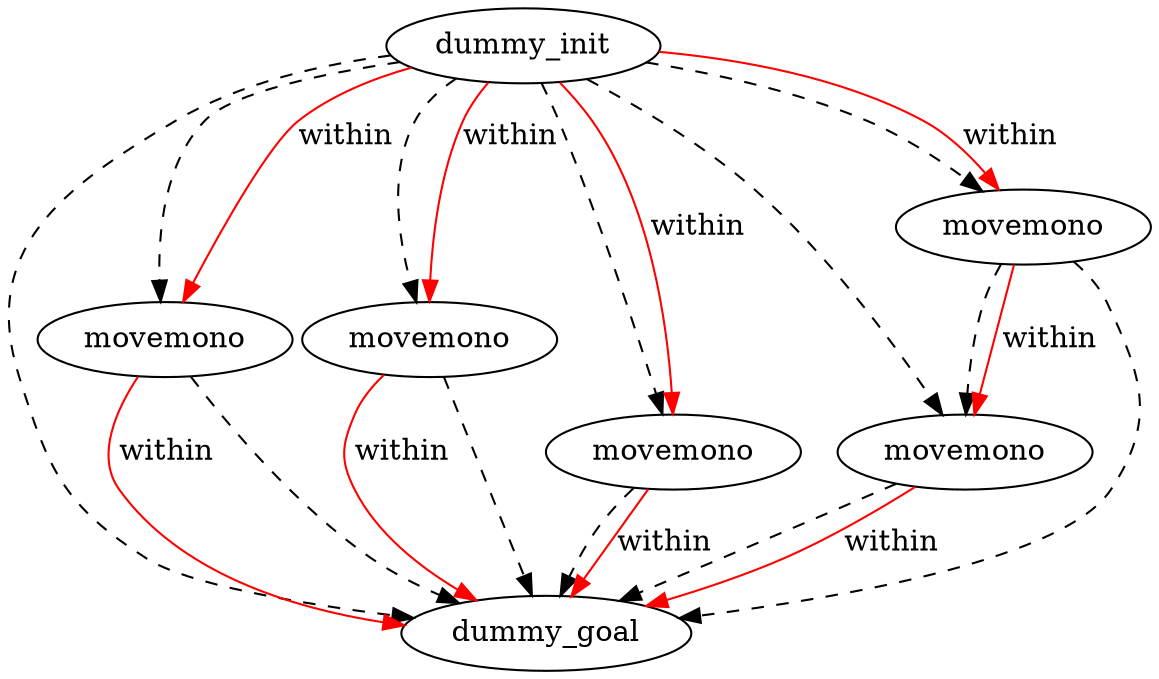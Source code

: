 digraph {
	"d9c9cfe5-56fa-50c9-626d-df7a4f3dc21c" [label=dummy_init]
	"414c2daf-8b5e-c0e5-dd2a-cf59c2bfe362" [label=dummy_goal]
	"c7b09cf4-c205-54a7-2cf3-7d53b752ed69" [label=movemono]
	"764f4d67-8da4-ee46-27db-48c78adab2f2" [label=movemono]
	"027d93cc-3e5f-371d-bc30-48840dbffd7a" [label=movemono]
	"155df726-9dd7-f57f-eb58-c93862305320" [label=movemono]
	"e012803b-f453-06bc-39a9-db7ed7e56b59" [label=movemono]
	"d9c9cfe5-56fa-50c9-626d-df7a4f3dc21c" -> "414c2daf-8b5e-c0e5-dd2a-cf59c2bfe362" [color=black style=dashed]
	"d9c9cfe5-56fa-50c9-626d-df7a4f3dc21c" -> "764f4d67-8da4-ee46-27db-48c78adab2f2" [color=black style=dashed]
	"d9c9cfe5-56fa-50c9-626d-df7a4f3dc21c" -> "155df726-9dd7-f57f-eb58-c93862305320" [color=black style=dashed]
	"d9c9cfe5-56fa-50c9-626d-df7a4f3dc21c" -> "027d93cc-3e5f-371d-bc30-48840dbffd7a" [color=black style=dashed]
	"c7b09cf4-c205-54a7-2cf3-7d53b752ed69" -> "414c2daf-8b5e-c0e5-dd2a-cf59c2bfe362" [color=black style=dashed]
	"e012803b-f453-06bc-39a9-db7ed7e56b59" -> "414c2daf-8b5e-c0e5-dd2a-cf59c2bfe362" [color=black style=dashed]
	"027d93cc-3e5f-371d-bc30-48840dbffd7a" -> "414c2daf-8b5e-c0e5-dd2a-cf59c2bfe362" [color=black style=dashed]
	"d9c9cfe5-56fa-50c9-626d-df7a4f3dc21c" -> "e012803b-f453-06bc-39a9-db7ed7e56b59" [color=black style=dashed]
	"d9c9cfe5-56fa-50c9-626d-df7a4f3dc21c" -> "c7b09cf4-c205-54a7-2cf3-7d53b752ed69" [color=black style=dashed]
	"e012803b-f453-06bc-39a9-db7ed7e56b59" -> "c7b09cf4-c205-54a7-2cf3-7d53b752ed69" [color=black style=dashed]
	"155df726-9dd7-f57f-eb58-c93862305320" -> "414c2daf-8b5e-c0e5-dd2a-cf59c2bfe362" [color=black style=dashed]
	"764f4d67-8da4-ee46-27db-48c78adab2f2" -> "414c2daf-8b5e-c0e5-dd2a-cf59c2bfe362" [color=black style=dashed]
	"e012803b-f453-06bc-39a9-db7ed7e56b59" -> "c7b09cf4-c205-54a7-2cf3-7d53b752ed69" [label=within color=red]
	"d9c9cfe5-56fa-50c9-626d-df7a4f3dc21c" -> "155df726-9dd7-f57f-eb58-c93862305320" [label=within color=red]
	"d9c9cfe5-56fa-50c9-626d-df7a4f3dc21c" -> "e012803b-f453-06bc-39a9-db7ed7e56b59" [label=within color=red]
	"c7b09cf4-c205-54a7-2cf3-7d53b752ed69" -> "414c2daf-8b5e-c0e5-dd2a-cf59c2bfe362" [label=within color=red]
	"155df726-9dd7-f57f-eb58-c93862305320" -> "414c2daf-8b5e-c0e5-dd2a-cf59c2bfe362" [label=within color=red]
	"d9c9cfe5-56fa-50c9-626d-df7a4f3dc21c" -> "027d93cc-3e5f-371d-bc30-48840dbffd7a" [label=within color=red]
	"764f4d67-8da4-ee46-27db-48c78adab2f2" -> "414c2daf-8b5e-c0e5-dd2a-cf59c2bfe362" [label=within color=red]
	"d9c9cfe5-56fa-50c9-626d-df7a4f3dc21c" -> "764f4d67-8da4-ee46-27db-48c78adab2f2" [label=within color=red]
	"027d93cc-3e5f-371d-bc30-48840dbffd7a" -> "414c2daf-8b5e-c0e5-dd2a-cf59c2bfe362" [label=within color=red]
}
